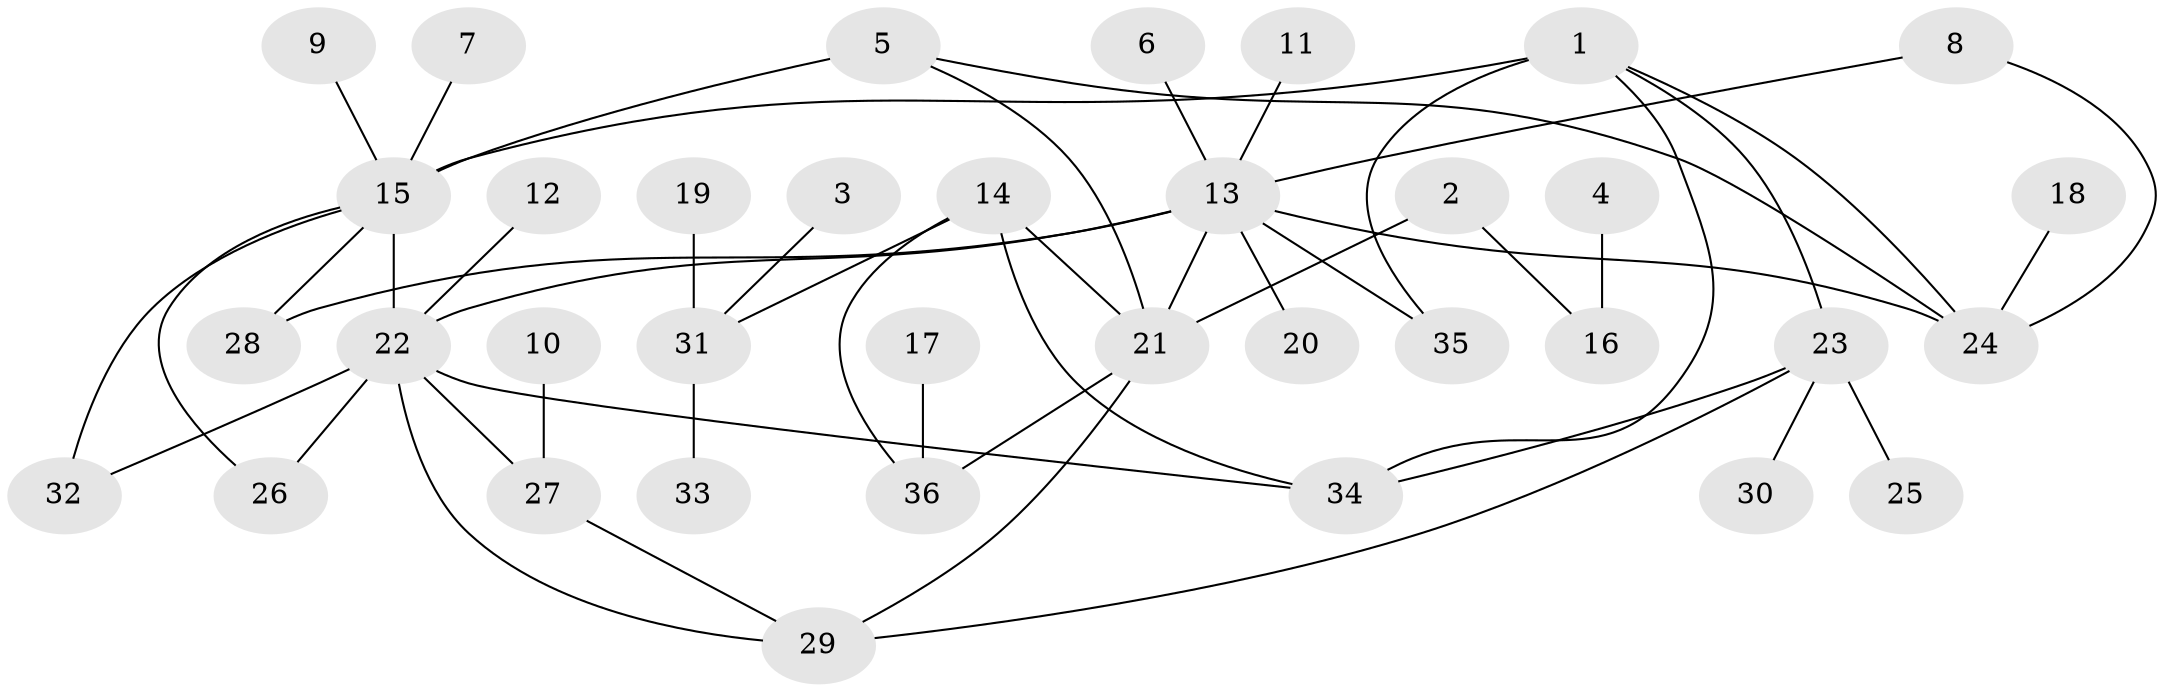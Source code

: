 // original degree distribution, {7: 0.041666666666666664, 4: 0.041666666666666664, 6: 0.041666666666666664, 9: 0.013888888888888888, 5: 0.041666666666666664, 3: 0.06944444444444445, 12: 0.013888888888888888, 11: 0.013888888888888888, 2: 0.1527777777777778, 1: 0.5694444444444444}
// Generated by graph-tools (version 1.1) at 2025/02/03/09/25 03:02:36]
// undirected, 36 vertices, 50 edges
graph export_dot {
graph [start="1"]
  node [color=gray90,style=filled];
  1;
  2;
  3;
  4;
  5;
  6;
  7;
  8;
  9;
  10;
  11;
  12;
  13;
  14;
  15;
  16;
  17;
  18;
  19;
  20;
  21;
  22;
  23;
  24;
  25;
  26;
  27;
  28;
  29;
  30;
  31;
  32;
  33;
  34;
  35;
  36;
  1 -- 15 [weight=2.0];
  1 -- 23 [weight=1.0];
  1 -- 24 [weight=1.0];
  1 -- 34 [weight=1.0];
  1 -- 35 [weight=1.0];
  2 -- 16 [weight=1.0];
  2 -- 21 [weight=1.0];
  3 -- 31 [weight=1.0];
  4 -- 16 [weight=1.0];
  5 -- 15 [weight=2.0];
  5 -- 21 [weight=1.0];
  5 -- 24 [weight=1.0];
  6 -- 13 [weight=1.0];
  7 -- 15 [weight=1.0];
  8 -- 13 [weight=1.0];
  8 -- 24 [weight=1.0];
  9 -- 15 [weight=1.0];
  10 -- 27 [weight=1.0];
  11 -- 13 [weight=1.0];
  12 -- 22 [weight=1.0];
  13 -- 20 [weight=1.0];
  13 -- 21 [weight=1.0];
  13 -- 22 [weight=1.0];
  13 -- 24 [weight=1.0];
  13 -- 28 [weight=1.0];
  13 -- 35 [weight=1.0];
  14 -- 21 [weight=1.0];
  14 -- 31 [weight=1.0];
  14 -- 34 [weight=1.0];
  14 -- 36 [weight=1.0];
  15 -- 22 [weight=1.0];
  15 -- 26 [weight=1.0];
  15 -- 28 [weight=1.0];
  15 -- 32 [weight=1.0];
  17 -- 36 [weight=1.0];
  18 -- 24 [weight=1.0];
  19 -- 31 [weight=1.0];
  21 -- 29 [weight=1.0];
  21 -- 36 [weight=1.0];
  22 -- 26 [weight=1.0];
  22 -- 27 [weight=1.0];
  22 -- 29 [weight=1.0];
  22 -- 32 [weight=1.0];
  22 -- 34 [weight=1.0];
  23 -- 25 [weight=1.0];
  23 -- 29 [weight=1.0];
  23 -- 30 [weight=1.0];
  23 -- 34 [weight=1.0];
  27 -- 29 [weight=1.0];
  31 -- 33 [weight=1.0];
}
